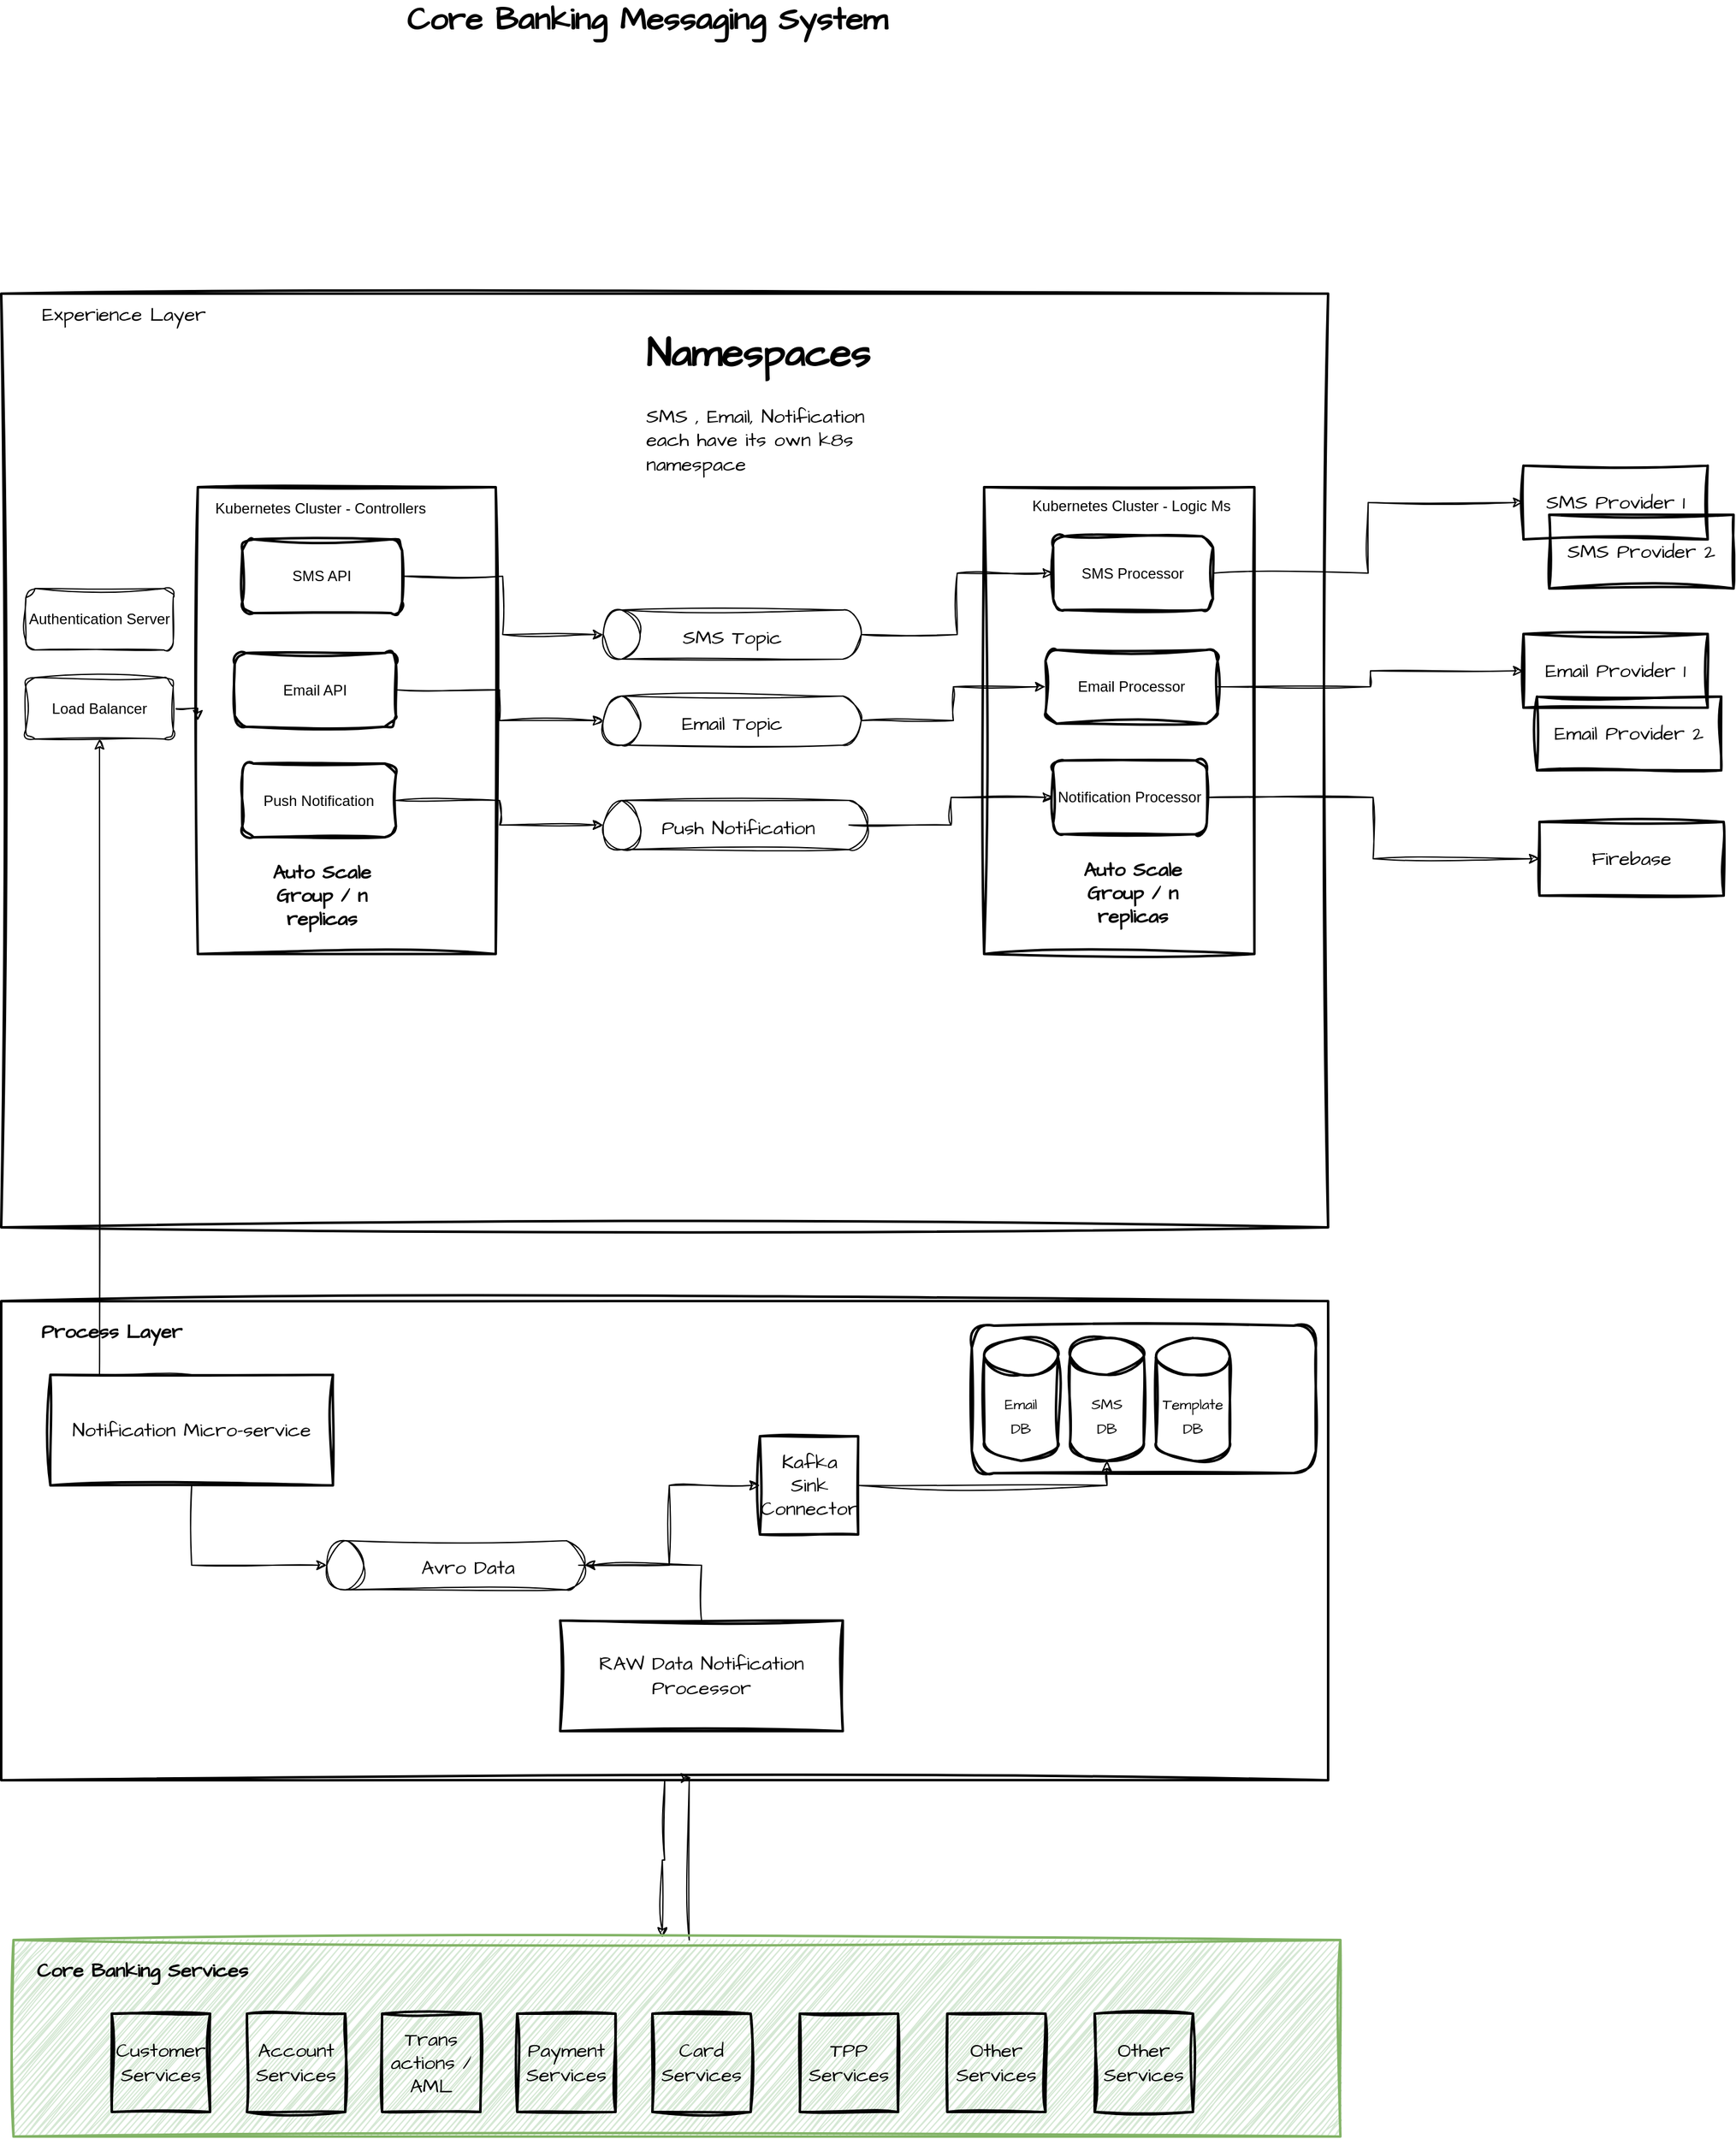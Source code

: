 <mxfile version="20.8.16" type="github">
  <diagram name="Page-1" id="-0jjH8FTeNNia9pA3xTQ">
    <mxGraphModel dx="954" dy="616" grid="0" gridSize="10" guides="1" tooltips="1" connect="1" arrows="1" fold="1" page="1" pageScale="1" pageWidth="850" pageHeight="1100" background="#FFFFFF" math="0" shadow="0">
      <root>
        <mxCell id="0" />
        <mxCell id="1" parent="0" />
        <mxCell id="H5ex5HH7bCMYKhNWScU4-108" value="" style="rounded=0;whiteSpace=wrap;html=1;sketch=1;hachureGap=4;jiggle=2;curveFitting=1;strokeWidth=2;fontFamily=Architects Daughter;fontSource=https%3A%2F%2Ffonts.googleapis.com%2Fcss%3Ffamily%3DArchitects%2BDaughter;fontSize=16;fillColor=none;" parent="1" vertex="1">
          <mxGeometry x="270" y="620" width="1080" height="760" as="geometry" />
        </mxCell>
        <mxCell id="H5ex5HH7bCMYKhNWScU4-64" value="" style="rounded=1;whiteSpace=wrap;html=1;sketch=1;hachureGap=4;jiggle=2;curveFitting=1;strokeWidth=2;fontFamily=Architects Daughter;fontSource=https%3A%2F%2Ffonts.googleapis.com%2Fcss%3Ffamily%3DArchitects%2BDaughter;fontSize=16;fillColor=none;" parent="1" vertex="1">
          <mxGeometry x="1060" y="1460" width="280" height="120" as="geometry" />
        </mxCell>
        <mxCell id="H5ex5HH7bCMYKhNWScU4-33" value="" style="rounded=0;whiteSpace=wrap;html=1;sketch=1;hachureGap=4;jiggle=2;curveFitting=1;fontFamily=Architects Daughter;fontSource=https%3A%2F%2Ffonts.googleapis.com%2Fcss%3Ffamily%3DArchitects%2BDaughter;fontSize=16;fillColor=none;strokeWidth=2;movable=1;resizable=1;rotatable=1;deletable=1;editable=1;connectable=1;" parent="1" vertex="1">
          <mxGeometry x="430" y="777.5" width="242.5" height="380" as="geometry" />
        </mxCell>
        <mxCell id="H5ex5HH7bCMYKhNWScU4-73" style="edgeStyle=orthogonalEdgeStyle;rounded=0;sketch=1;hachureGap=4;jiggle=2;curveFitting=1;orthogonalLoop=1;jettySize=auto;html=1;entryX=0;entryY=0.5;entryDx=0;entryDy=0;fontFamily=Architects Daughter;fontSource=https%3A%2F%2Ffonts.googleapis.com%2Fcss%3Ffamily%3DArchitects%2BDaughter;fontSize=16;" parent="1" source="H5ex5HH7bCMYKhNWScU4-6" target="H5ex5HH7bCMYKhNWScU4-33" edge="1">
          <mxGeometry relative="1" as="geometry" />
        </mxCell>
        <mxCell id="H5ex5HH7bCMYKhNWScU4-6" value="Load Balancer" style="rounded=1;whiteSpace=wrap;html=1;sketch=1;curveFitting=1;jiggle=2;" parent="1" vertex="1">
          <mxGeometry x="290" y="932.5" width="120" height="50" as="geometry" />
        </mxCell>
        <mxCell id="H5ex5HH7bCMYKhNWScU4-7" value="Authentication Server" style="rounded=1;whiteSpace=wrap;html=1;sketch=1;curveFitting=1;jiggle=2;" parent="1" vertex="1">
          <mxGeometry x="290" y="860" width="120" height="50" as="geometry" />
        </mxCell>
        <mxCell id="H5ex5HH7bCMYKhNWScU4-9" value="Kubernetes Cluster - Controllers" style="text;html=1;strokeColor=none;fillColor=none;align=center;verticalAlign=middle;whiteSpace=wrap;rounded=1;sketch=1;curveFitting=1;jiggle=2;" parent="1" vertex="1">
          <mxGeometry x="410" y="780" width="240" height="30" as="geometry" />
        </mxCell>
        <mxCell id="H5ex5HH7bCMYKhNWScU4-36" style="edgeStyle=orthogonalEdgeStyle;rounded=0;sketch=1;hachureGap=4;jiggle=2;curveFitting=1;orthogonalLoop=1;jettySize=auto;html=1;fontFamily=Architects Daughter;fontSource=https%3A%2F%2Ffonts.googleapis.com%2Fcss%3Ffamily%3DArchitects%2BDaughter;fontSize=16;noJump=0;" parent="1" source="H5ex5HH7bCMYKhNWScU4-10" target="H5ex5HH7bCMYKhNWScU4-16" edge="1">
          <mxGeometry relative="1" as="geometry" />
        </mxCell>
        <mxCell id="H5ex5HH7bCMYKhNWScU4-10" value="SMS API" style="rounded=1;whiteSpace=wrap;html=1;strokeWidth=2;fillColor=none;sketch=1;curveFitting=1;jiggle=2;movable=1;resizable=1;rotatable=1;deletable=1;editable=1;connectable=1;" parent="1" vertex="1">
          <mxGeometry x="466.25" y="820" width="130" height="60" as="geometry" />
        </mxCell>
        <mxCell id="H5ex5HH7bCMYKhNWScU4-37" style="edgeStyle=orthogonalEdgeStyle;rounded=0;sketch=1;hachureGap=4;jiggle=2;curveFitting=1;orthogonalLoop=1;jettySize=auto;html=1;fontFamily=Architects Daughter;fontSource=https%3A%2F%2Ffonts.googleapis.com%2Fcss%3Ffamily%3DArchitects%2BDaughter;fontSize=16;" parent="1" source="H5ex5HH7bCMYKhNWScU4-11" target="H5ex5HH7bCMYKhNWScU4-22" edge="1">
          <mxGeometry relative="1" as="geometry" />
        </mxCell>
        <mxCell id="H5ex5HH7bCMYKhNWScU4-11" value="Email API" style="rounded=1;whiteSpace=wrap;html=1;strokeWidth=2;fillColor=none;sketch=1;curveFitting=1;jiggle=2;movable=1;resizable=1;rotatable=1;deletable=1;editable=1;connectable=1;" parent="1" vertex="1">
          <mxGeometry x="460" y="912.5" width="131.25" height="60" as="geometry" />
        </mxCell>
        <mxCell id="H5ex5HH7bCMYKhNWScU4-38" style="edgeStyle=orthogonalEdgeStyle;rounded=0;sketch=1;hachureGap=4;jiggle=2;curveFitting=1;orthogonalLoop=1;jettySize=auto;html=1;entryX=0.5;entryY=0;entryDx=0;entryDy=0;entryPerimeter=0;fontFamily=Architects Daughter;fontSource=https%3A%2F%2Ffonts.googleapis.com%2Fcss%3Ffamily%3DArchitects%2BDaughter;fontSize=16;" parent="1" source="H5ex5HH7bCMYKhNWScU4-12" target="H5ex5HH7bCMYKhNWScU4-26" edge="1">
          <mxGeometry relative="1" as="geometry" />
        </mxCell>
        <mxCell id="H5ex5HH7bCMYKhNWScU4-12" value="Push Notification" style="rounded=1;whiteSpace=wrap;html=1;strokeWidth=2;fillColor=none;sketch=1;curveFitting=1;jiggle=2;movable=1;resizable=1;rotatable=1;deletable=1;editable=1;connectable=1;" parent="1" vertex="1">
          <mxGeometry x="466.25" y="1002.5" width="125" height="60" as="geometry" />
        </mxCell>
        <mxCell id="H5ex5HH7bCMYKhNWScU4-51" style="edgeStyle=orthogonalEdgeStyle;rounded=0;sketch=1;hachureGap=4;jiggle=2;curveFitting=1;orthogonalLoop=1;jettySize=auto;html=1;entryX=0;entryY=0.5;entryDx=0;entryDy=0;fontFamily=Architects Daughter;fontSource=https%3A%2F%2Ffonts.googleapis.com%2Fcss%3Ffamily%3DArchitects%2BDaughter;fontSize=16;" parent="1" source="H5ex5HH7bCMYKhNWScU4-16" target="H5ex5HH7bCMYKhNWScU4-47" edge="1">
          <mxGeometry relative="1" as="geometry" />
        </mxCell>
        <mxCell id="H5ex5HH7bCMYKhNWScU4-16" value="" style="shape=cylinder3;whiteSpace=wrap;html=1;boundedLbl=1;backgroundOutline=1;size=15;rounded=0;sketch=1;hachureGap=4;jiggle=2;curveFitting=1;fontFamily=Architects Daughter;fontSource=https%3A%2F%2Ffonts.googleapis.com%2Fcss%3Ffamily%3DArchitects%2BDaughter;fontSize=20;fillColor=#FFFFFF;rotation=-90;" parent="1" vertex="1">
          <mxGeometry x="845" y="792.5" width="40" height="210" as="geometry" />
        </mxCell>
        <mxCell id="H5ex5HH7bCMYKhNWScU4-17" value="&lt;font style=&quot;font-size: 16px;&quot;&gt;SMS Topic&lt;/font&gt;" style="text;html=1;strokeColor=none;fillColor=none;align=center;verticalAlign=middle;whiteSpace=wrap;rounded=0;fontSize=20;fontFamily=Architects Daughter;" parent="1" vertex="1">
          <mxGeometry x="800" y="882.5" width="130" height="30" as="geometry" />
        </mxCell>
        <mxCell id="H5ex5HH7bCMYKhNWScU4-52" style="edgeStyle=orthogonalEdgeStyle;rounded=0;sketch=1;hachureGap=4;jiggle=2;curveFitting=1;orthogonalLoop=1;jettySize=auto;html=1;fontFamily=Architects Daughter;fontSource=https%3A%2F%2Ffonts.googleapis.com%2Fcss%3Ffamily%3DArchitects%2BDaughter;fontSize=16;" parent="1" source="H5ex5HH7bCMYKhNWScU4-22" target="H5ex5HH7bCMYKhNWScU4-48" edge="1">
          <mxGeometry relative="1" as="geometry" />
        </mxCell>
        <mxCell id="H5ex5HH7bCMYKhNWScU4-22" value="" style="shape=cylinder3;whiteSpace=wrap;html=1;boundedLbl=1;backgroundOutline=1;size=15;rounded=0;sketch=1;hachureGap=4;jiggle=2;curveFitting=1;fontFamily=Architects Daughter;fontSource=https%3A%2F%2Ffonts.googleapis.com%2Fcss%3Ffamily%3DArchitects%2BDaughter;fontSize=20;fillColor=#FFFFFF;rotation=-90;" parent="1" vertex="1">
          <mxGeometry x="845" y="862.5" width="40" height="210" as="geometry" />
        </mxCell>
        <mxCell id="H5ex5HH7bCMYKhNWScU4-23" value="&lt;font style=&quot;font-size: 16px;&quot;&gt;Email Topic&lt;/font&gt;" style="text;html=1;strokeColor=none;fillColor=none;align=center;verticalAlign=middle;whiteSpace=wrap;rounded=0;fontSize=20;fontFamily=Architects Daughter;" parent="1" vertex="1">
          <mxGeometry x="800" y="952.5" width="130" height="30" as="geometry" />
        </mxCell>
        <mxCell id="H5ex5HH7bCMYKhNWScU4-26" value="" style="shape=cylinder3;whiteSpace=wrap;html=1;boundedLbl=1;backgroundOutline=1;size=15;rounded=0;sketch=1;hachureGap=4;jiggle=2;curveFitting=1;fontFamily=Architects Daughter;fontSource=https%3A%2F%2Ffonts.googleapis.com%2Fcss%3Ffamily%3DArchitects%2BDaughter;fontSize=20;fillColor=#FFFFFF;rotation=-90;" parent="1" vertex="1">
          <mxGeometry x="847.5" y="945" width="40" height="215" as="geometry" />
        </mxCell>
        <mxCell id="H5ex5HH7bCMYKhNWScU4-53" style="edgeStyle=orthogonalEdgeStyle;rounded=0;sketch=1;hachureGap=4;jiggle=2;curveFitting=1;orthogonalLoop=1;jettySize=auto;html=1;fontFamily=Architects Daughter;fontSource=https%3A%2F%2Ffonts.googleapis.com%2Fcss%3Ffamily%3DArchitects%2BDaughter;fontSize=16;" parent="1" source="H5ex5HH7bCMYKhNWScU4-27" target="H5ex5HH7bCMYKhNWScU4-49" edge="1">
          <mxGeometry relative="1" as="geometry" />
        </mxCell>
        <mxCell id="H5ex5HH7bCMYKhNWScU4-27" value="&lt;font style=&quot;font-size: 16px;&quot;&gt;Push Notification&lt;/font&gt;" style="text;html=1;strokeColor=none;fillColor=none;align=center;verticalAlign=middle;whiteSpace=wrap;rounded=0;fontSize=20;fontFamily=Architects Daughter;" parent="1" vertex="1">
          <mxGeometry x="780" y="1037.5" width="180" height="30" as="geometry" />
        </mxCell>
        <mxCell id="H5ex5HH7bCMYKhNWScU4-31" value="&lt;b&gt;Auto Scale Group / n replicas&lt;/b&gt;" style="text;html=1;strokeColor=none;fillColor=none;align=center;verticalAlign=middle;whiteSpace=wrap;rounded=0;fontSize=16;fontFamily=Architects Daughter;movable=1;resizable=1;rotatable=1;deletable=1;editable=1;connectable=1;" parent="1" vertex="1">
          <mxGeometry x="466.25" y="1090" width="130" height="40" as="geometry" />
        </mxCell>
        <mxCell id="H5ex5HH7bCMYKhNWScU4-45" value="" style="rounded=0;whiteSpace=wrap;html=1;sketch=1;hachureGap=4;jiggle=2;curveFitting=1;fontFamily=Architects Daughter;fontSource=https%3A%2F%2Ffonts.googleapis.com%2Fcss%3Ffamily%3DArchitects%2BDaughter;fontSize=16;fillColor=none;strokeWidth=2;movable=1;resizable=1;rotatable=1;deletable=1;editable=1;connectable=1;" parent="1" vertex="1">
          <mxGeometry x="1070" y="777.5" width="220" height="380" as="geometry" />
        </mxCell>
        <mxCell id="H5ex5HH7bCMYKhNWScU4-46" value="Kubernetes Cluster - Logic Ms" style="text;html=1;strokeColor=none;fillColor=none;align=center;verticalAlign=middle;whiteSpace=wrap;rounded=1;sketch=1;curveFitting=1;jiggle=2;" parent="1" vertex="1">
          <mxGeometry x="1070" y="777.5" width="240" height="30" as="geometry" />
        </mxCell>
        <mxCell id="H5ex5HH7bCMYKhNWScU4-85" style="edgeStyle=orthogonalEdgeStyle;rounded=0;sketch=1;hachureGap=4;jiggle=2;curveFitting=1;orthogonalLoop=1;jettySize=auto;html=1;entryX=0;entryY=0.5;entryDx=0;entryDy=0;fontFamily=Architects Daughter;fontSource=https%3A%2F%2Ffonts.googleapis.com%2Fcss%3Ffamily%3DArchitects%2BDaughter;fontSize=16;" parent="1" source="H5ex5HH7bCMYKhNWScU4-47" target="H5ex5HH7bCMYKhNWScU4-83" edge="1">
          <mxGeometry relative="1" as="geometry" />
        </mxCell>
        <mxCell id="H5ex5HH7bCMYKhNWScU4-47" value="SMS Processor" style="rounded=1;whiteSpace=wrap;html=1;strokeWidth=2;fillColor=none;sketch=1;curveFitting=1;jiggle=2;movable=1;resizable=1;rotatable=1;deletable=1;editable=1;connectable=1;" parent="1" vertex="1">
          <mxGeometry x="1126.25" y="817.5" width="130" height="60" as="geometry" />
        </mxCell>
        <mxCell id="H5ex5HH7bCMYKhNWScU4-88" style="edgeStyle=orthogonalEdgeStyle;rounded=0;sketch=1;hachureGap=4;jiggle=2;curveFitting=1;orthogonalLoop=1;jettySize=auto;html=1;entryX=0;entryY=0.5;entryDx=0;entryDy=0;fontFamily=Architects Daughter;fontSource=https%3A%2F%2Ffonts.googleapis.com%2Fcss%3Ffamily%3DArchitects%2BDaughter;fontSize=16;" parent="1" source="H5ex5HH7bCMYKhNWScU4-48" target="H5ex5HH7bCMYKhNWScU4-86" edge="1">
          <mxGeometry relative="1" as="geometry" />
        </mxCell>
        <mxCell id="H5ex5HH7bCMYKhNWScU4-48" value="Email Processor" style="rounded=1;whiteSpace=wrap;html=1;strokeWidth=2;fillColor=none;sketch=1;curveFitting=1;jiggle=2;movable=1;resizable=1;rotatable=1;deletable=1;editable=1;connectable=1;" parent="1" vertex="1">
          <mxGeometry x="1120" y="910" width="140" height="60" as="geometry" />
        </mxCell>
        <mxCell id="H5ex5HH7bCMYKhNWScU4-90" style="edgeStyle=orthogonalEdgeStyle;rounded=0;sketch=1;hachureGap=4;jiggle=2;curveFitting=1;orthogonalLoop=1;jettySize=auto;html=1;entryX=0;entryY=0.5;entryDx=0;entryDy=0;fontFamily=Architects Daughter;fontSource=https%3A%2F%2Ffonts.googleapis.com%2Fcss%3Ffamily%3DArchitects%2BDaughter;fontSize=16;" parent="1" source="H5ex5HH7bCMYKhNWScU4-49" target="H5ex5HH7bCMYKhNWScU4-89" edge="1">
          <mxGeometry relative="1" as="geometry" />
        </mxCell>
        <mxCell id="H5ex5HH7bCMYKhNWScU4-49" value="Notification Processor" style="rounded=1;whiteSpace=wrap;html=1;strokeWidth=2;fillColor=none;sketch=1;curveFitting=1;jiggle=2;movable=1;resizable=1;rotatable=1;deletable=1;editable=1;connectable=1;" parent="1" vertex="1">
          <mxGeometry x="1126.25" y="1000" width="125" height="60" as="geometry" />
        </mxCell>
        <mxCell id="H5ex5HH7bCMYKhNWScU4-50" value="&lt;b&gt;Auto Scale Group / n replicas&lt;/b&gt;" style="text;html=1;strokeColor=none;fillColor=none;align=center;verticalAlign=middle;whiteSpace=wrap;rounded=0;fontSize=16;fontFamily=Architects Daughter;movable=1;resizable=1;rotatable=1;deletable=1;editable=1;connectable=1;" parent="1" vertex="1">
          <mxGeometry x="1126.25" y="1087.5" width="130" height="40" as="geometry" />
        </mxCell>
        <mxCell id="H5ex5HH7bCMYKhNWScU4-54" value="&lt;h1&gt;Namespaces&lt;/h1&gt;&lt;p&gt;SMS , Email, Notification each have its own k8s namespace&lt;/p&gt;" style="text;html=1;strokeColor=none;fillColor=none;spacing=5;spacingTop=-20;whiteSpace=wrap;overflow=hidden;rounded=0;fontSize=16;fontFamily=Architects Daughter;" parent="1" vertex="1">
          <mxGeometry x="790" y="640" width="200" height="140" as="geometry" />
        </mxCell>
        <mxCell id="H5ex5HH7bCMYKhNWScU4-55" value="&lt;font style=&quot;font-size: 12px;&quot;&gt;Template DB&lt;/font&gt;" style="shape=cylinder3;whiteSpace=wrap;html=1;boundedLbl=1;backgroundOutline=1;size=15;rounded=0;sketch=1;hachureGap=4;jiggle=2;curveFitting=1;strokeWidth=2;fontFamily=Architects Daughter;fontSource=https%3A%2F%2Ffonts.googleapis.com%2Fcss%3Ffamily%3DArchitects%2BDaughter;fontSize=16;fillColor=none;" parent="1" vertex="1">
          <mxGeometry x="1210" y="1470" width="60" height="100" as="geometry" />
        </mxCell>
        <mxCell id="H5ex5HH7bCMYKhNWScU4-106" style="edgeStyle=orthogonalEdgeStyle;rounded=0;sketch=1;hachureGap=4;jiggle=2;curveFitting=1;orthogonalLoop=1;jettySize=auto;html=1;entryX=0.489;entryY=-0.012;entryDx=0;entryDy=0;entryPerimeter=0;fontFamily=Architects Daughter;fontSource=https%3A%2F%2Ffonts.googleapis.com%2Fcss%3Ffamily%3DArchitects%2BDaughter;fontSize=16;" parent="1" source="H5ex5HH7bCMYKhNWScU4-59" target="H5ex5HH7bCMYKhNWScU4-61" edge="1">
          <mxGeometry relative="1" as="geometry" />
        </mxCell>
        <mxCell id="H5ex5HH7bCMYKhNWScU4-59" value="" style="rounded=0;whiteSpace=wrap;html=1;sketch=1;hachureGap=4;jiggle=2;curveFitting=1;strokeWidth=2;fontFamily=Architects Daughter;fontSource=https%3A%2F%2Ffonts.googleapis.com%2Fcss%3Ffamily%3DArchitects%2BDaughter;fontSize=12;fillColor=none;" parent="1" vertex="1">
          <mxGeometry x="270" y="1440" width="1080" height="390" as="geometry" />
        </mxCell>
        <mxCell id="H5ex5HH7bCMYKhNWScU4-72" style="edgeStyle=orthogonalEdgeStyle;rounded=0;sketch=1;hachureGap=4;jiggle=2;curveFitting=1;orthogonalLoop=1;jettySize=auto;html=1;fontFamily=Architects Daughter;fontSource=https%3A%2F%2Ffonts.googleapis.com%2Fcss%3Ffamily%3DArchitects%2BDaughter;fontSize=16;entryX=0.5;entryY=1;entryDx=0;entryDy=0;exitX=0.5;exitY=0;exitDx=0;exitDy=0;" parent="1" source="H5ex5HH7bCMYKhNWScU4-100" target="H5ex5HH7bCMYKhNWScU4-6" edge="1">
          <mxGeometry relative="1" as="geometry">
            <mxPoint x="310.0" y="1060" as="targetPoint" />
            <Array as="points">
              <mxPoint x="350" y="1500" />
            </Array>
          </mxGeometry>
        </mxCell>
        <mxCell id="H5ex5HH7bCMYKhNWScU4-60" value="&lt;font style=&quot;font-size: 16px;&quot;&gt;&lt;b&gt;Process Layer&lt;/b&gt;&lt;/font&gt;" style="text;html=1;strokeColor=none;fillColor=none;align=center;verticalAlign=middle;whiteSpace=wrap;rounded=0;fontSize=12;fontFamily=Architects Daughter;" parent="1" vertex="1">
          <mxGeometry x="280" y="1450" width="160" height="30" as="geometry" />
        </mxCell>
        <mxCell id="H5ex5HH7bCMYKhNWScU4-107" style="edgeStyle=orthogonalEdgeStyle;rounded=0;sketch=1;hachureGap=4;jiggle=2;curveFitting=1;orthogonalLoop=1;jettySize=auto;html=1;fontFamily=Architects Daughter;fontSource=https%3A%2F%2Ffonts.googleapis.com%2Fcss%3Ffamily%3DArchitects%2BDaughter;fontSize=16;entryX=0.52;entryY=0.995;entryDx=0;entryDy=0;entryPerimeter=0;" parent="1" source="H5ex5HH7bCMYKhNWScU4-61" target="H5ex5HH7bCMYKhNWScU4-59" edge="1">
          <mxGeometry relative="1" as="geometry">
            <mxPoint x="840" y="1860" as="targetPoint" />
            <Array as="points">
              <mxPoint x="830" y="1828" />
            </Array>
          </mxGeometry>
        </mxCell>
        <mxCell id="H5ex5HH7bCMYKhNWScU4-61" value="" style="rounded=0;whiteSpace=wrap;html=1;sketch=1;hachureGap=4;jiggle=2;curveFitting=1;strokeWidth=2;fontFamily=Architects Daughter;fontSource=https%3A%2F%2Ffonts.googleapis.com%2Fcss%3Ffamily%3DArchitects%2BDaughter;fontSize=12;fillColor=#d5e8d4;strokeColor=#82b366;" parent="1" vertex="1">
          <mxGeometry x="280" y="1960" width="1080" height="160" as="geometry" />
        </mxCell>
        <mxCell id="H5ex5HH7bCMYKhNWScU4-62" value="&lt;font style=&quot;font-size: 16px;&quot;&gt;&lt;b&gt;Core Banking Services&lt;/b&gt;&lt;/font&gt;" style="text;html=1;strokeColor=none;fillColor=none;align=center;verticalAlign=middle;whiteSpace=wrap;rounded=0;fontSize=12;fontFamily=Architects Daughter;" parent="1" vertex="1">
          <mxGeometry x="270" y="1970" width="230" height="30" as="geometry" />
        </mxCell>
        <mxCell id="H5ex5HH7bCMYKhNWScU4-65" value="&lt;font style=&quot;font-size: 12px;&quot;&gt;Email&lt;br&gt;DB&lt;/font&gt;" style="shape=cylinder3;whiteSpace=wrap;html=1;boundedLbl=1;backgroundOutline=1;size=15;rounded=0;sketch=1;hachureGap=4;jiggle=2;curveFitting=1;strokeWidth=2;fontFamily=Architects Daughter;fontSource=https%3A%2F%2Ffonts.googleapis.com%2Fcss%3Ffamily%3DArchitects%2BDaughter;fontSize=16;fillColor=none;" parent="1" vertex="1">
          <mxGeometry x="1070" y="1470" width="60" height="100" as="geometry" />
        </mxCell>
        <mxCell id="H5ex5HH7bCMYKhNWScU4-66" value="&lt;font style=&quot;font-size: 12px;&quot;&gt;SMS&lt;br&gt;DB&lt;/font&gt;" style="shape=cylinder3;whiteSpace=wrap;html=1;boundedLbl=1;backgroundOutline=1;size=15;rounded=0;sketch=1;hachureGap=4;jiggle=2;curveFitting=1;strokeWidth=2;fontFamily=Architects Daughter;fontSource=https%3A%2F%2Ffonts.googleapis.com%2Fcss%3Ffamily%3DArchitects%2BDaughter;fontSize=16;fillColor=none;" parent="1" vertex="1">
          <mxGeometry x="1140" y="1470" width="60" height="100" as="geometry" />
        </mxCell>
        <mxCell id="H5ex5HH7bCMYKhNWScU4-104" style="edgeStyle=orthogonalEdgeStyle;rounded=0;sketch=1;hachureGap=4;jiggle=2;curveFitting=1;orthogonalLoop=1;jettySize=auto;html=1;entryX=0.5;entryY=1;entryDx=0;entryDy=0;entryPerimeter=0;fontFamily=Architects Daughter;fontSource=https%3A%2F%2Ffonts.googleapis.com%2Fcss%3Ffamily%3DArchitects%2BDaughter;fontSize=16;" parent="1" source="H5ex5HH7bCMYKhNWScU4-69" target="H5ex5HH7bCMYKhNWScU4-66" edge="1">
          <mxGeometry relative="1" as="geometry" />
        </mxCell>
        <mxCell id="H5ex5HH7bCMYKhNWScU4-69" value="Kafka Sink Connector" style="whiteSpace=wrap;html=1;aspect=fixed;rounded=0;sketch=1;hachureGap=4;jiggle=2;curveFitting=1;strokeWidth=2;fontFamily=Architects Daughter;fontSource=https%3A%2F%2Ffonts.googleapis.com%2Fcss%3Ffamily%3DArchitects%2BDaughter;fontSize=16;fillColor=none;" parent="1" vertex="1">
          <mxGeometry x="887.5" y="1550" width="80" height="80" as="geometry" />
        </mxCell>
        <mxCell id="H5ex5HH7bCMYKhNWScU4-75" value="Customer Services" style="whiteSpace=wrap;html=1;aspect=fixed;rounded=0;sketch=1;hachureGap=4;jiggle=2;curveFitting=1;strokeWidth=2;fontFamily=Architects Daughter;fontSource=https%3A%2F%2Ffonts.googleapis.com%2Fcss%3Ffamily%3DArchitects%2BDaughter;fontSize=16;fillColor=none;" parent="1" vertex="1">
          <mxGeometry x="360" y="2020" width="80" height="80" as="geometry" />
        </mxCell>
        <mxCell id="H5ex5HH7bCMYKhNWScU4-76" value="Account Services" style="whiteSpace=wrap;html=1;aspect=fixed;rounded=0;sketch=1;hachureGap=4;jiggle=2;curveFitting=1;strokeWidth=2;fontFamily=Architects Daughter;fontSource=https%3A%2F%2Ffonts.googleapis.com%2Fcss%3Ffamily%3DArchitects%2BDaughter;fontSize=16;fillColor=none;" parent="1" vertex="1">
          <mxGeometry x="470" y="2020" width="80" height="80" as="geometry" />
        </mxCell>
        <mxCell id="H5ex5HH7bCMYKhNWScU4-77" value="Trans actions / AML" style="whiteSpace=wrap;html=1;aspect=fixed;rounded=0;sketch=1;hachureGap=4;jiggle=2;curveFitting=1;strokeWidth=2;fontFamily=Architects Daughter;fontSource=https%3A%2F%2Ffonts.googleapis.com%2Fcss%3Ffamily%3DArchitects%2BDaughter;fontSize=16;fillColor=none;" parent="1" vertex="1">
          <mxGeometry x="580" y="2020" width="80" height="80" as="geometry" />
        </mxCell>
        <mxCell id="H5ex5HH7bCMYKhNWScU4-78" value="Payment&lt;br&gt;Services" style="whiteSpace=wrap;html=1;aspect=fixed;rounded=0;sketch=1;hachureGap=4;jiggle=2;curveFitting=1;strokeWidth=2;fontFamily=Architects Daughter;fontSource=https%3A%2F%2Ffonts.googleapis.com%2Fcss%3Ffamily%3DArchitects%2BDaughter;fontSize=16;fillColor=none;" parent="1" vertex="1">
          <mxGeometry x="690" y="2020" width="80" height="80" as="geometry" />
        </mxCell>
        <mxCell id="H5ex5HH7bCMYKhNWScU4-79" value="Card&lt;br&gt;Services" style="whiteSpace=wrap;html=1;aspect=fixed;rounded=0;sketch=1;hachureGap=4;jiggle=2;curveFitting=1;strokeWidth=2;fontFamily=Architects Daughter;fontSource=https%3A%2F%2Ffonts.googleapis.com%2Fcss%3Ffamily%3DArchitects%2BDaughter;fontSize=16;fillColor=none;" parent="1" vertex="1">
          <mxGeometry x="800" y="2020" width="80" height="80" as="geometry" />
        </mxCell>
        <mxCell id="H5ex5HH7bCMYKhNWScU4-80" value="TPP&lt;br&gt;Services" style="whiteSpace=wrap;html=1;aspect=fixed;rounded=0;sketch=1;hachureGap=4;jiggle=2;curveFitting=1;strokeWidth=2;fontFamily=Architects Daughter;fontSource=https%3A%2F%2Ffonts.googleapis.com%2Fcss%3Ffamily%3DArchitects%2BDaughter;fontSize=16;fillColor=none;" parent="1" vertex="1">
          <mxGeometry x="920" y="2020" width="80" height="80" as="geometry" />
        </mxCell>
        <mxCell id="H5ex5HH7bCMYKhNWScU4-81" value="Other&lt;br&gt;Services" style="whiteSpace=wrap;html=1;aspect=fixed;rounded=0;sketch=1;hachureGap=4;jiggle=2;curveFitting=1;strokeWidth=2;fontFamily=Architects Daughter;fontSource=https%3A%2F%2Ffonts.googleapis.com%2Fcss%3Ffamily%3DArchitects%2BDaughter;fontSize=16;fillColor=none;" parent="1" vertex="1">
          <mxGeometry x="1040" y="2020" width="80" height="80" as="geometry" />
        </mxCell>
        <mxCell id="H5ex5HH7bCMYKhNWScU4-82" value="Other&lt;br&gt;Services" style="whiteSpace=wrap;html=1;aspect=fixed;rounded=0;sketch=1;hachureGap=4;jiggle=2;curveFitting=1;strokeWidth=2;fontFamily=Architects Daughter;fontSource=https%3A%2F%2Ffonts.googleapis.com%2Fcss%3Ffamily%3DArchitects%2BDaughter;fontSize=16;fillColor=none;" parent="1" vertex="1">
          <mxGeometry x="1160" y="2020" width="80" height="80" as="geometry" />
        </mxCell>
        <mxCell id="H5ex5HH7bCMYKhNWScU4-83" value="SMS Provider 1" style="rounded=0;whiteSpace=wrap;html=1;sketch=1;hachureGap=4;jiggle=2;curveFitting=1;strokeWidth=2;fontFamily=Architects Daughter;fontSource=https%3A%2F%2Ffonts.googleapis.com%2Fcss%3Ffamily%3DArchitects%2BDaughter;fontSize=16;fillColor=none;" parent="1" vertex="1">
          <mxGeometry x="1509" y="760" width="150" height="60" as="geometry" />
        </mxCell>
        <mxCell id="H5ex5HH7bCMYKhNWScU4-84" value="SMS Provider 2" style="rounded=0;whiteSpace=wrap;html=1;sketch=1;hachureGap=4;jiggle=2;curveFitting=1;strokeWidth=2;fontFamily=Architects Daughter;fontSource=https%3A%2F%2Ffonts.googleapis.com%2Fcss%3Ffamily%3DArchitects%2BDaughter;fontSize=16;fillColor=none;" parent="1" vertex="1">
          <mxGeometry x="1530" y="800" width="150" height="60" as="geometry" />
        </mxCell>
        <mxCell id="H5ex5HH7bCMYKhNWScU4-86" value="Email Provider 1" style="rounded=0;whiteSpace=wrap;html=1;sketch=1;hachureGap=4;jiggle=2;curveFitting=1;strokeWidth=2;fontFamily=Architects Daughter;fontSource=https%3A%2F%2Ffonts.googleapis.com%2Fcss%3Ffamily%3DArchitects%2BDaughter;fontSize=16;fillColor=none;" parent="1" vertex="1">
          <mxGeometry x="1509" y="897" width="150" height="60" as="geometry" />
        </mxCell>
        <mxCell id="H5ex5HH7bCMYKhNWScU4-87" value="Email Provider 2" style="rounded=0;whiteSpace=wrap;html=1;sketch=1;hachureGap=4;jiggle=2;curveFitting=1;strokeWidth=2;fontFamily=Architects Daughter;fontSource=https%3A%2F%2Ffonts.googleapis.com%2Fcss%3Ffamily%3DArchitects%2BDaughter;fontSize=16;fillColor=none;" parent="1" vertex="1">
          <mxGeometry x="1520" y="948" width="150" height="60" as="geometry" />
        </mxCell>
        <mxCell id="H5ex5HH7bCMYKhNWScU4-89" value="Firebase" style="rounded=0;whiteSpace=wrap;html=1;sketch=1;hachureGap=4;jiggle=2;curveFitting=1;strokeWidth=2;fontFamily=Architects Daughter;fontSource=https%3A%2F%2Ffonts.googleapis.com%2Fcss%3Ffamily%3DArchitects%2BDaughter;fontSize=16;fillColor=none;" parent="1" vertex="1">
          <mxGeometry x="1522" y="1050" width="150" height="60" as="geometry" />
        </mxCell>
        <mxCell id="H5ex5HH7bCMYKhNWScU4-99" style="edgeStyle=orthogonalEdgeStyle;rounded=0;sketch=1;hachureGap=4;jiggle=2;curveFitting=1;orthogonalLoop=1;jettySize=auto;html=1;entryX=0.5;entryY=1;entryDx=0;entryDy=0;entryPerimeter=0;fontFamily=Architects Daughter;fontSource=https%3A%2F%2Ffonts.googleapis.com%2Fcss%3Ffamily%3DArchitects%2BDaughter;fontSize=16;" parent="1" source="H5ex5HH7bCMYKhNWScU4-96" target="H5ex5HH7bCMYKhNWScU4-98" edge="1">
          <mxGeometry relative="1" as="geometry" />
        </mxCell>
        <mxCell id="H5ex5HH7bCMYKhNWScU4-96" value="RAW Data Notification Processor" style="rounded=0;whiteSpace=wrap;html=1;sketch=1;hachureGap=4;jiggle=2;curveFitting=1;strokeWidth=2;fontFamily=Architects Daughter;fontSource=https%3A%2F%2Ffonts.googleapis.com%2Fcss%3Ffamily%3DArchitects%2BDaughter;fontSize=16;fillColor=none;" parent="1" vertex="1">
          <mxGeometry x="725" y="1700" width="230" height="90" as="geometry" />
        </mxCell>
        <mxCell id="H5ex5HH7bCMYKhNWScU4-98" value="" style="shape=cylinder3;whiteSpace=wrap;html=1;boundedLbl=1;backgroundOutline=1;size=15;rounded=0;sketch=1;hachureGap=4;jiggle=2;curveFitting=1;fontFamily=Architects Daughter;fontSource=https%3A%2F%2Ffonts.googleapis.com%2Fcss%3Ffamily%3DArchitects%2BDaughter;fontSize=20;fillColor=#FFFFFF;rotation=-90;" parent="1" vertex="1">
          <mxGeometry x="620" y="1550" width="40" height="210" as="geometry" />
        </mxCell>
        <mxCell id="H5ex5HH7bCMYKhNWScU4-102" style="edgeStyle=orthogonalEdgeStyle;rounded=0;sketch=1;hachureGap=4;jiggle=2;curveFitting=1;orthogonalLoop=1;jettySize=auto;html=1;fontFamily=Architects Daughter;fontSource=https%3A%2F%2Ffonts.googleapis.com%2Fcss%3Ffamily%3DArchitects%2BDaughter;fontSize=16;entryX=0.5;entryY=0;entryDx=0;entryDy=0;entryPerimeter=0;" parent="1" source="H5ex5HH7bCMYKhNWScU4-100" target="H5ex5HH7bCMYKhNWScU4-98" edge="1">
          <mxGeometry relative="1" as="geometry" />
        </mxCell>
        <mxCell id="H5ex5HH7bCMYKhNWScU4-100" value="Notification Micro-service" style="rounded=0;whiteSpace=wrap;html=1;sketch=1;hachureGap=4;jiggle=2;curveFitting=1;strokeWidth=2;fontFamily=Architects Daughter;fontSource=https%3A%2F%2Ffonts.googleapis.com%2Fcss%3Ffamily%3DArchitects%2BDaughter;fontSize=16;fillColor=none;" parent="1" vertex="1">
          <mxGeometry x="310" y="1500" width="230" height="90" as="geometry" />
        </mxCell>
        <mxCell id="H5ex5HH7bCMYKhNWScU4-105" style="edgeStyle=orthogonalEdgeStyle;rounded=0;sketch=1;hachureGap=4;jiggle=2;curveFitting=1;orthogonalLoop=1;jettySize=auto;html=1;entryX=0;entryY=0.5;entryDx=0;entryDy=0;fontFamily=Architects Daughter;fontSource=https%3A%2F%2Ffonts.googleapis.com%2Fcss%3Ffamily%3DArchitects%2BDaughter;fontSize=16;" parent="1" source="H5ex5HH7bCMYKhNWScU4-103" target="H5ex5HH7bCMYKhNWScU4-69" edge="1">
          <mxGeometry relative="1" as="geometry" />
        </mxCell>
        <mxCell id="H5ex5HH7bCMYKhNWScU4-103" value="&lt;font style=&quot;font-size: 16px;&quot;&gt;Avro Data&lt;/font&gt;" style="text;html=1;strokeColor=none;fillColor=none;align=center;verticalAlign=middle;whiteSpace=wrap;rounded=0;fontSize=20;fontFamily=Architects Daughter;" parent="1" vertex="1">
          <mxGeometry x="560" y="1640" width="180" height="30" as="geometry" />
        </mxCell>
        <mxCell id="H5ex5HH7bCMYKhNWScU4-109" value="&lt;font style=&quot;font-size: 16px;&quot;&gt;Experience Layer&lt;/font&gt;" style="text;html=1;strokeColor=none;fillColor=none;align=center;verticalAlign=middle;whiteSpace=wrap;rounded=0;fontSize=20;fontFamily=Architects Daughter;" parent="1" vertex="1">
          <mxGeometry x="280" y="620" width="180" height="30" as="geometry" />
        </mxCell>
        <mxCell id="H5ex5HH7bCMYKhNWScU4-110" value="&lt;font style=&quot;font-size: 26px;&quot;&gt;&lt;b&gt;Core Banking Messaging System&amp;nbsp;&lt;/b&gt;&lt;/font&gt;" style="text;html=1;strokeColor=none;fillColor=none;align=center;verticalAlign=middle;whiteSpace=wrap;rounded=0;fontSize=16;fontFamily=Architects Daughter;" parent="1" vertex="1">
          <mxGeometry x="570" y="382" width="462" height="30" as="geometry" />
        </mxCell>
      </root>
    </mxGraphModel>
  </diagram>
</mxfile>
